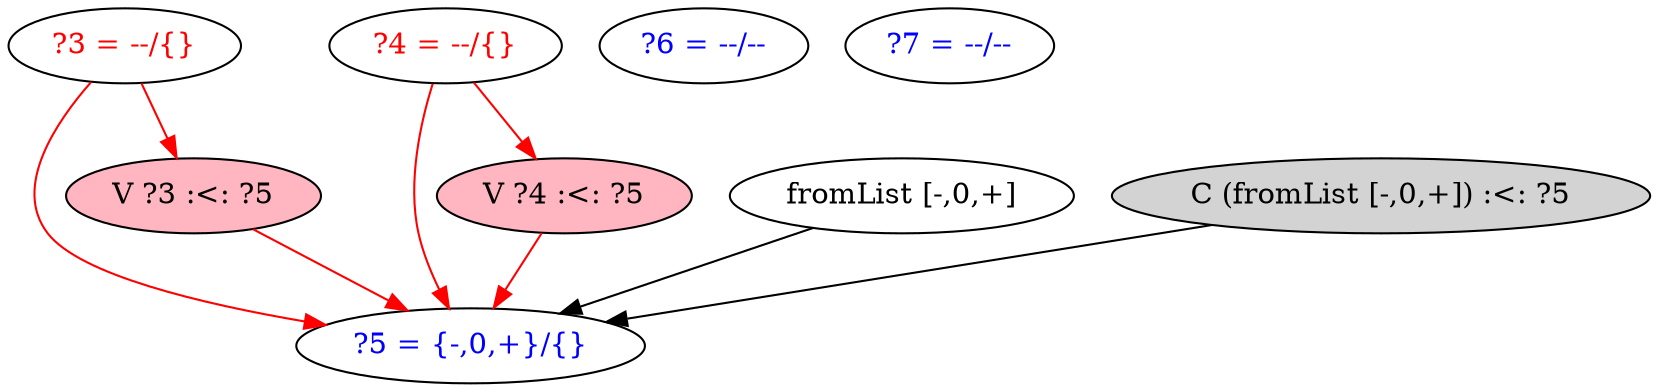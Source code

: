 digraph C {
 "?3 = --/{}" [fontcolor=red];
 "?4 = --/{}" [fontcolor=red];
 "?5 = {-,0,+}/{}" [fontcolor=blue];
 "?6 = --/--" [fontcolor=blue];
 "?7 = --/--" [fontcolor=blue];
 "fromList [-,0,+]" -> "?5 = {-,0,+}/{}";
 "?3 = --/{}" -> "?5 = {-,0,+}/{}" [color=red];
 "?4 = --/{}" -> "?5 = {-,0,+}/{}" [color=red];
 "C (fromList [-,0,+]) :<: ?5" [style=filled];
 "V ?3 :<: ?5" [style=filled,fillcolor=lightpink];
 "V ?4 :<: ?5" [style=filled,fillcolor=lightpink];
 "?3 = --/{}" -> "V ?3 :<: ?5"[color=red];
 "?4 = --/{}" -> "V ?4 :<: ?5"[color=red];
 "C (fromList [-,0,+]) :<: ?5" -> "?5 = {-,0,+}/{}";
 "V ?3 :<: ?5" -> "?5 = {-,0,+}/{}"[color=red];
 "V ?4 :<: ?5" -> "?5 = {-,0,+}/{}"[color=red];
}